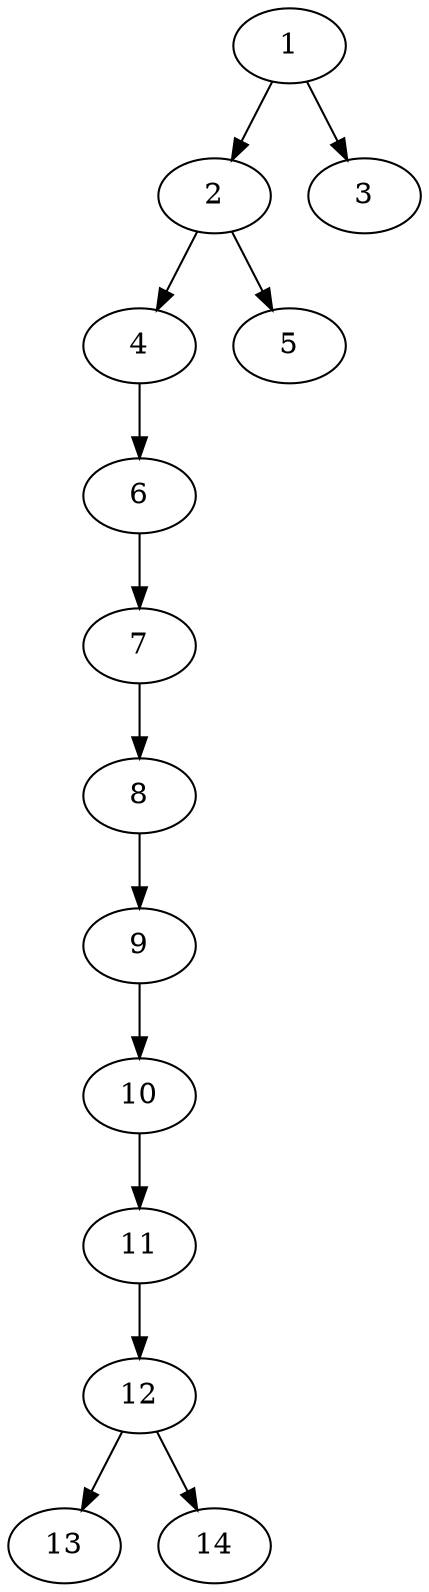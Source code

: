 // DAG (tier=1-easy, mode=data, n=14, ccr=0.306, fat=0.385, density=0.292, regular=0.646, jump=0.038, mindata=1048576, maxdata=8388608)
// DAG automatically generated by daggen at Sun Aug 24 16:33:33 2025
// /home/ermia/Project/Environments/daggen/bin/daggen --dot --ccr 0.306 --fat 0.385 --regular 0.646 --density 0.292 --jump 0.038 --mindata 1048576 --maxdata 8388608 -n 14 
digraph G {
  1 [size="116607939043932504064", alpha="0.19", expect_size="58303969521966252032"]
  1 -> 2 [size ="190945194672128"]
  1 -> 3 [size ="190945194672128"]
  2 [size="365287914649383808", alpha="0.20", expect_size="182643957324691904"]
  2 -> 4 [size ="141908143767552"]
  2 -> 5 [size ="141908143767552"]
  3 [size="1642531328493248", alpha="0.17", expect_size="821265664246624"]
  4 [size="60136031813814452224", alpha="0.11", expect_size="30068015906907226112"]
  4 -> 6 [size ="122794759159808"]
  5 [size="408060747403938752", alpha="0.14", expect_size="204030373701969376"]
  6 [size="29733430217087832", alpha="0.06", expect_size="14866715108543916"]
  6 -> 7 [size ="544413411442688"]
  7 [size="1680337536804716544", alpha="0.10", expect_size="840168768402358272"]
  7 -> 8 [size ="11307180883968"]
  8 [size="3322910908924208", alpha="0.03", expect_size="1661455454462104"]
  8 -> 9 [size ="247519502139392"]
  9 [size="103021349602326478848", alpha="0.19", expect_size="51510674801163239424"]
  9 -> 10 [size ="175809151107072"]
  10 [size="39186482758745587712", alpha="0.10", expect_size="19593241379372793856"]
  10 -> 11 [size ="92295567245312"]
  11 [size="20811365778014656", alpha="0.05", expect_size="10405682889007328"]
  11 -> 12 [size ="433778954600448"]
  12 [size="296113707903797120", alpha="0.17", expect_size="148056853951898560"]
  12 -> 13 [size ="121450476339200"]
  12 -> 14 [size ="121450476339200"]
  13 [size="3940606593379688", alpha="0.13", expect_size="1970303296689844"]
  14 [size="1228881805756496640", alpha="0.19", expect_size="614440902878248320"]
}